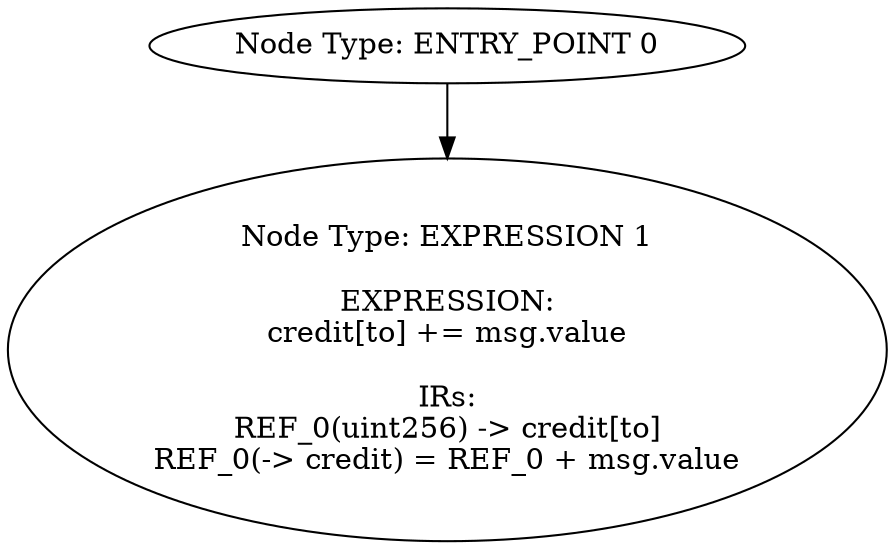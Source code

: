 digraph{
0[label="Node Type: ENTRY_POINT 0
"];
0->1;
1[label="Node Type: EXPRESSION 1

EXPRESSION:
credit[to] += msg.value

IRs:
REF_0(uint256) -> credit[to]
REF_0(-> credit) = REF_0 + msg.value"];
}
